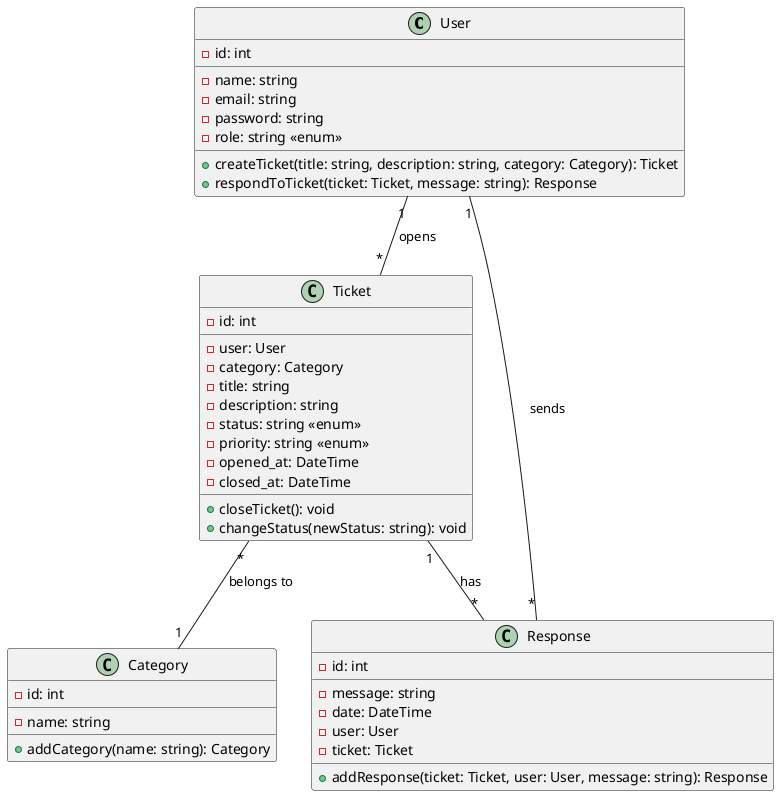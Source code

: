 @startuml diagrama_classes

class User {
  -id: int
  __
  -name: string
  -email: string
  -password: string
  -role: string <<enum>>
  __
  +createTicket(title: string, description: string, category: Category): Ticket
  +respondToTicket(ticket: Ticket, message: string): Response
}

class Ticket {
  -id: int
  __
  -user: User
  -category: Category
  -title: string
  -description: string
  -status: string <<enum>>
  -priority: string <<enum>>
  -opened_at: DateTime
  -closed_at: DateTime
  __
  +closeTicket(): void
  +changeStatus(newStatus: string): void
}

class Category {
  -id: int
  __
  -name: string
  __
  +addCategory(name: string): Category
}

class Response {
  -id: int
  __
  -message: string
  -date: DateTime
  -user: User
  -ticket: Ticket
  __
  +addResponse(ticket: Ticket, user: User, message: string): Response
}

' Relações
User "1" -- "*" Ticket : "opens"
User "1" -- "*" Response : "sends"
Ticket "1" -- "*" Response : "has"
Ticket "*" -- "1" Category : "belongs to"

@enduml

